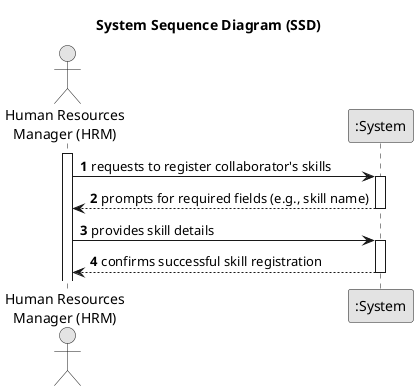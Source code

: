 @startuml
skinparam monochrome true
skinparam packageStyle rectangle
skinparam shadowing false

title System Sequence Diagram (SSD)

autonumber

actor "Human Resources\nManager (HRM)" as HRM
participant ":System" as System

activate HRM

    HRM -> System : requests to register collaborator's skills
    activate System

        System --> HRM : prompts for required fields (e.g., skill name)
    deactivate System

    HRM -> System : provides skill details
    activate System

        System --> HRM : confirms successful skill registration
    deactivate System

@enduml
